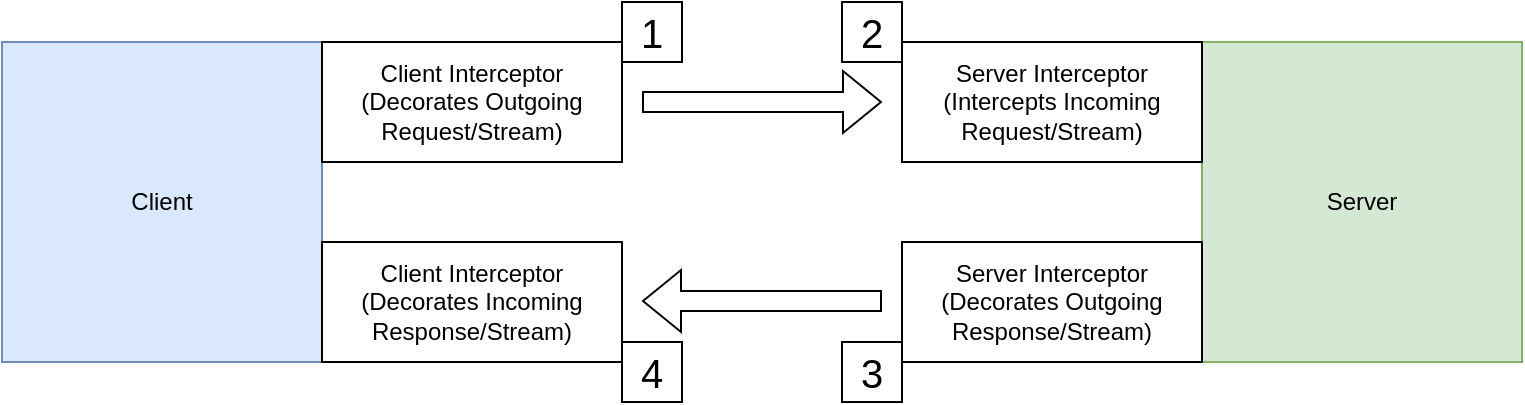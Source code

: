 <mxfile version="23.1.4" type="github">
  <diagram name="LifeOfAnInterceptor" id="-JPuS-_Eib0aC4rEOsTi">
    <mxGraphModel dx="1396" dy="1121" grid="1" gridSize="10" guides="1" tooltips="1" connect="1" arrows="1" fold="1" page="1" pageScale="1" pageWidth="850" pageHeight="1100" math="0" shadow="0">
      <root>
        <mxCell id="0" />
        <mxCell id="1" parent="0" />
        <mxCell id="JEvyF92d7WFqqm_RvfZS-1" value="Client" style="whiteSpace=wrap;html=1;aspect=fixed;fillColor=#dae8fc;strokeColor=#6c8ebf;" vertex="1" parent="1">
          <mxGeometry x="40" y="400" width="160" height="160" as="geometry" />
        </mxCell>
        <mxCell id="JEvyF92d7WFqqm_RvfZS-3" value="Client Interceptor&lt;br&gt;(Decorates Outgoing Request/Stream)" style="rounded=0;whiteSpace=wrap;html=1;rotation=0;" vertex="1" parent="1">
          <mxGeometry x="200" y="400" width="150" height="60" as="geometry" />
        </mxCell>
        <mxCell id="JEvyF92d7WFqqm_RvfZS-6" value="Client Interceptor&lt;br&gt;(Decorates Incoming Response/Stream)" style="rounded=0;whiteSpace=wrap;html=1;rotation=0;" vertex="1" parent="1">
          <mxGeometry x="200" y="500" width="150" height="60" as="geometry" />
        </mxCell>
        <mxCell id="JEvyF92d7WFqqm_RvfZS-7" value="Server" style="whiteSpace=wrap;html=1;aspect=fixed;fillColor=#d5e8d4;strokeColor=#82b366;" vertex="1" parent="1">
          <mxGeometry x="640" y="400" width="160" height="160" as="geometry" />
        </mxCell>
        <mxCell id="JEvyF92d7WFqqm_RvfZS-8" value="Server Interceptor&lt;br&gt;(Intercepts Incoming Request/Stream)" style="rounded=0;whiteSpace=wrap;html=1;rotation=0;" vertex="1" parent="1">
          <mxGeometry x="490" y="400" width="150" height="60" as="geometry" />
        </mxCell>
        <mxCell id="JEvyF92d7WFqqm_RvfZS-9" value="Server Interceptor&lt;br&gt;(Decorates Outgoing Response/Stream)" style="rounded=0;whiteSpace=wrap;html=1;rotation=0;" vertex="1" parent="1">
          <mxGeometry x="490" y="500" width="150" height="60" as="geometry" />
        </mxCell>
        <mxCell id="JEvyF92d7WFqqm_RvfZS-10" value="" style="shape=flexArrow;endArrow=classic;html=1;rounded=0;" edge="1" parent="1">
          <mxGeometry width="50" height="50" relative="1" as="geometry">
            <mxPoint x="360" y="430" as="sourcePoint" />
            <mxPoint x="480" y="430" as="targetPoint" />
          </mxGeometry>
        </mxCell>
        <mxCell id="JEvyF92d7WFqqm_RvfZS-11" value="" style="shape=flexArrow;endArrow=classic;html=1;rounded=0;" edge="1" parent="1">
          <mxGeometry width="50" height="50" relative="1" as="geometry">
            <mxPoint x="480" y="529.5" as="sourcePoint" />
            <mxPoint x="360" y="529.5" as="targetPoint" />
          </mxGeometry>
        </mxCell>
        <mxCell id="JEvyF92d7WFqqm_RvfZS-12" value="&lt;font style=&quot;font-size: 20px;&quot;&gt;1&lt;/font&gt;" style="whiteSpace=wrap;html=1;aspect=fixed;" vertex="1" parent="1">
          <mxGeometry x="350" y="380" width="30" height="30" as="geometry" />
        </mxCell>
        <mxCell id="JEvyF92d7WFqqm_RvfZS-13" value="&lt;font style=&quot;font-size: 20px;&quot;&gt;2&lt;/font&gt;" style="whiteSpace=wrap;html=1;aspect=fixed;" vertex="1" parent="1">
          <mxGeometry x="460" y="380" width="30" height="30" as="geometry" />
        </mxCell>
        <mxCell id="JEvyF92d7WFqqm_RvfZS-14" value="&lt;font style=&quot;font-size: 20px;&quot;&gt;3&lt;/font&gt;" style="whiteSpace=wrap;html=1;aspect=fixed;" vertex="1" parent="1">
          <mxGeometry x="460" y="550" width="30" height="30" as="geometry" />
        </mxCell>
        <mxCell id="JEvyF92d7WFqqm_RvfZS-15" value="&lt;font style=&quot;font-size: 20px;&quot;&gt;4&lt;/font&gt;" style="whiteSpace=wrap;html=1;aspect=fixed;" vertex="1" parent="1">
          <mxGeometry x="350" y="550" width="30" height="30" as="geometry" />
        </mxCell>
      </root>
    </mxGraphModel>
  </diagram>
</mxfile>
